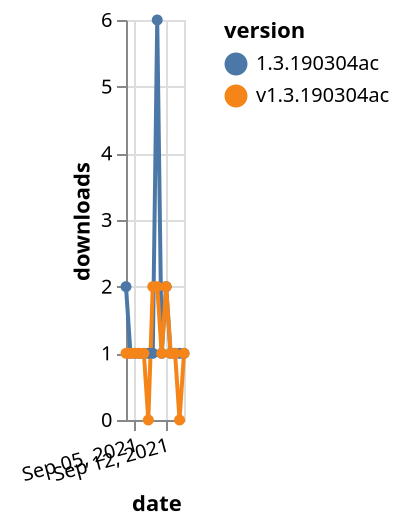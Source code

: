 {"$schema": "https://vega.github.io/schema/vega-lite/v5.json", "description": "A simple bar chart with embedded data.", "data": {"values": [{"date": "2021-09-03", "total": 224, "delta": 2, "version": "1.3.190304ac"}, {"date": "2021-09-04", "total": 225, "delta": 1, "version": "1.3.190304ac"}, {"date": "2021-09-05", "total": 226, "delta": 1, "version": "1.3.190304ac"}, {"date": "2021-09-06", "total": 227, "delta": 1, "version": "1.3.190304ac"}, {"date": "2021-09-07", "total": 228, "delta": 1, "version": "1.3.190304ac"}, {"date": "2021-09-08", "total": 229, "delta": 1, "version": "1.3.190304ac"}, {"date": "2021-09-09", "total": 230, "delta": 1, "version": "1.3.190304ac"}, {"date": "2021-09-10", "total": 236, "delta": 6, "version": "1.3.190304ac"}, {"date": "2021-09-11", "total": 237, "delta": 1, "version": "1.3.190304ac"}, {"date": "2021-09-12", "total": 239, "delta": 2, "version": "1.3.190304ac"}, {"date": "2021-09-13", "total": 240, "delta": 1, "version": "1.3.190304ac"}, {"date": "2021-09-14", "total": 241, "delta": 1, "version": "1.3.190304ac"}, {"date": "2021-09-15", "total": 242, "delta": 1, "version": "1.3.190304ac"}, {"date": "2021-09-16", "total": 243, "delta": 1, "version": "1.3.190304ac"}, {"date": "2021-09-03", "total": 267, "delta": 1, "version": "v1.3.190304ac"}, {"date": "2021-09-04", "total": 268, "delta": 1, "version": "v1.3.190304ac"}, {"date": "2021-09-05", "total": 269, "delta": 1, "version": "v1.3.190304ac"}, {"date": "2021-09-06", "total": 270, "delta": 1, "version": "v1.3.190304ac"}, {"date": "2021-09-07", "total": 271, "delta": 1, "version": "v1.3.190304ac"}, {"date": "2021-09-08", "total": 271, "delta": 0, "version": "v1.3.190304ac"}, {"date": "2021-09-09", "total": 273, "delta": 2, "version": "v1.3.190304ac"}, {"date": "2021-09-10", "total": 275, "delta": 2, "version": "v1.3.190304ac"}, {"date": "2021-09-11", "total": 276, "delta": 1, "version": "v1.3.190304ac"}, {"date": "2021-09-12", "total": 278, "delta": 2, "version": "v1.3.190304ac"}, {"date": "2021-09-13", "total": 279, "delta": 1, "version": "v1.3.190304ac"}, {"date": "2021-09-14", "total": 280, "delta": 1, "version": "v1.3.190304ac"}, {"date": "2021-09-15", "total": 280, "delta": 0, "version": "v1.3.190304ac"}, {"date": "2021-09-16", "total": 281, "delta": 1, "version": "v1.3.190304ac"}]}, "width": "container", "mark": {"type": "line", "point": {"filled": true}}, "encoding": {"x": {"field": "date", "type": "temporal", "timeUnit": "yearmonthdate", "title": "date", "axis": {"labelAngle": -15}}, "y": {"field": "delta", "type": "quantitative", "title": "downloads"}, "color": {"field": "version", "type": "nominal"}, "tooltip": {"field": "delta"}}}